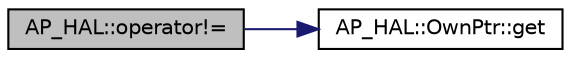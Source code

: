 digraph "AP_HAL::operator!="
{
 // INTERACTIVE_SVG=YES
  edge [fontname="Helvetica",fontsize="10",labelfontname="Helvetica",labelfontsize="10"];
  node [fontname="Helvetica",fontsize="10",shape=record];
  rankdir="LR";
  Node1 [label="AP_HAL::operator!=",height=0.2,width=0.4,color="black", fillcolor="grey75", style="filled", fontcolor="black"];
  Node1 -> Node2 [color="midnightblue",fontsize="10",style="solid",fontname="Helvetica"];
  Node2 [label="AP_HAL::OwnPtr::get",height=0.2,width=0.4,color="black", fillcolor="white", style="filled",URL="$classAP__HAL_1_1OwnPtr.html#ae468736f4c3972ae17f5614ef7218f12"];
}
